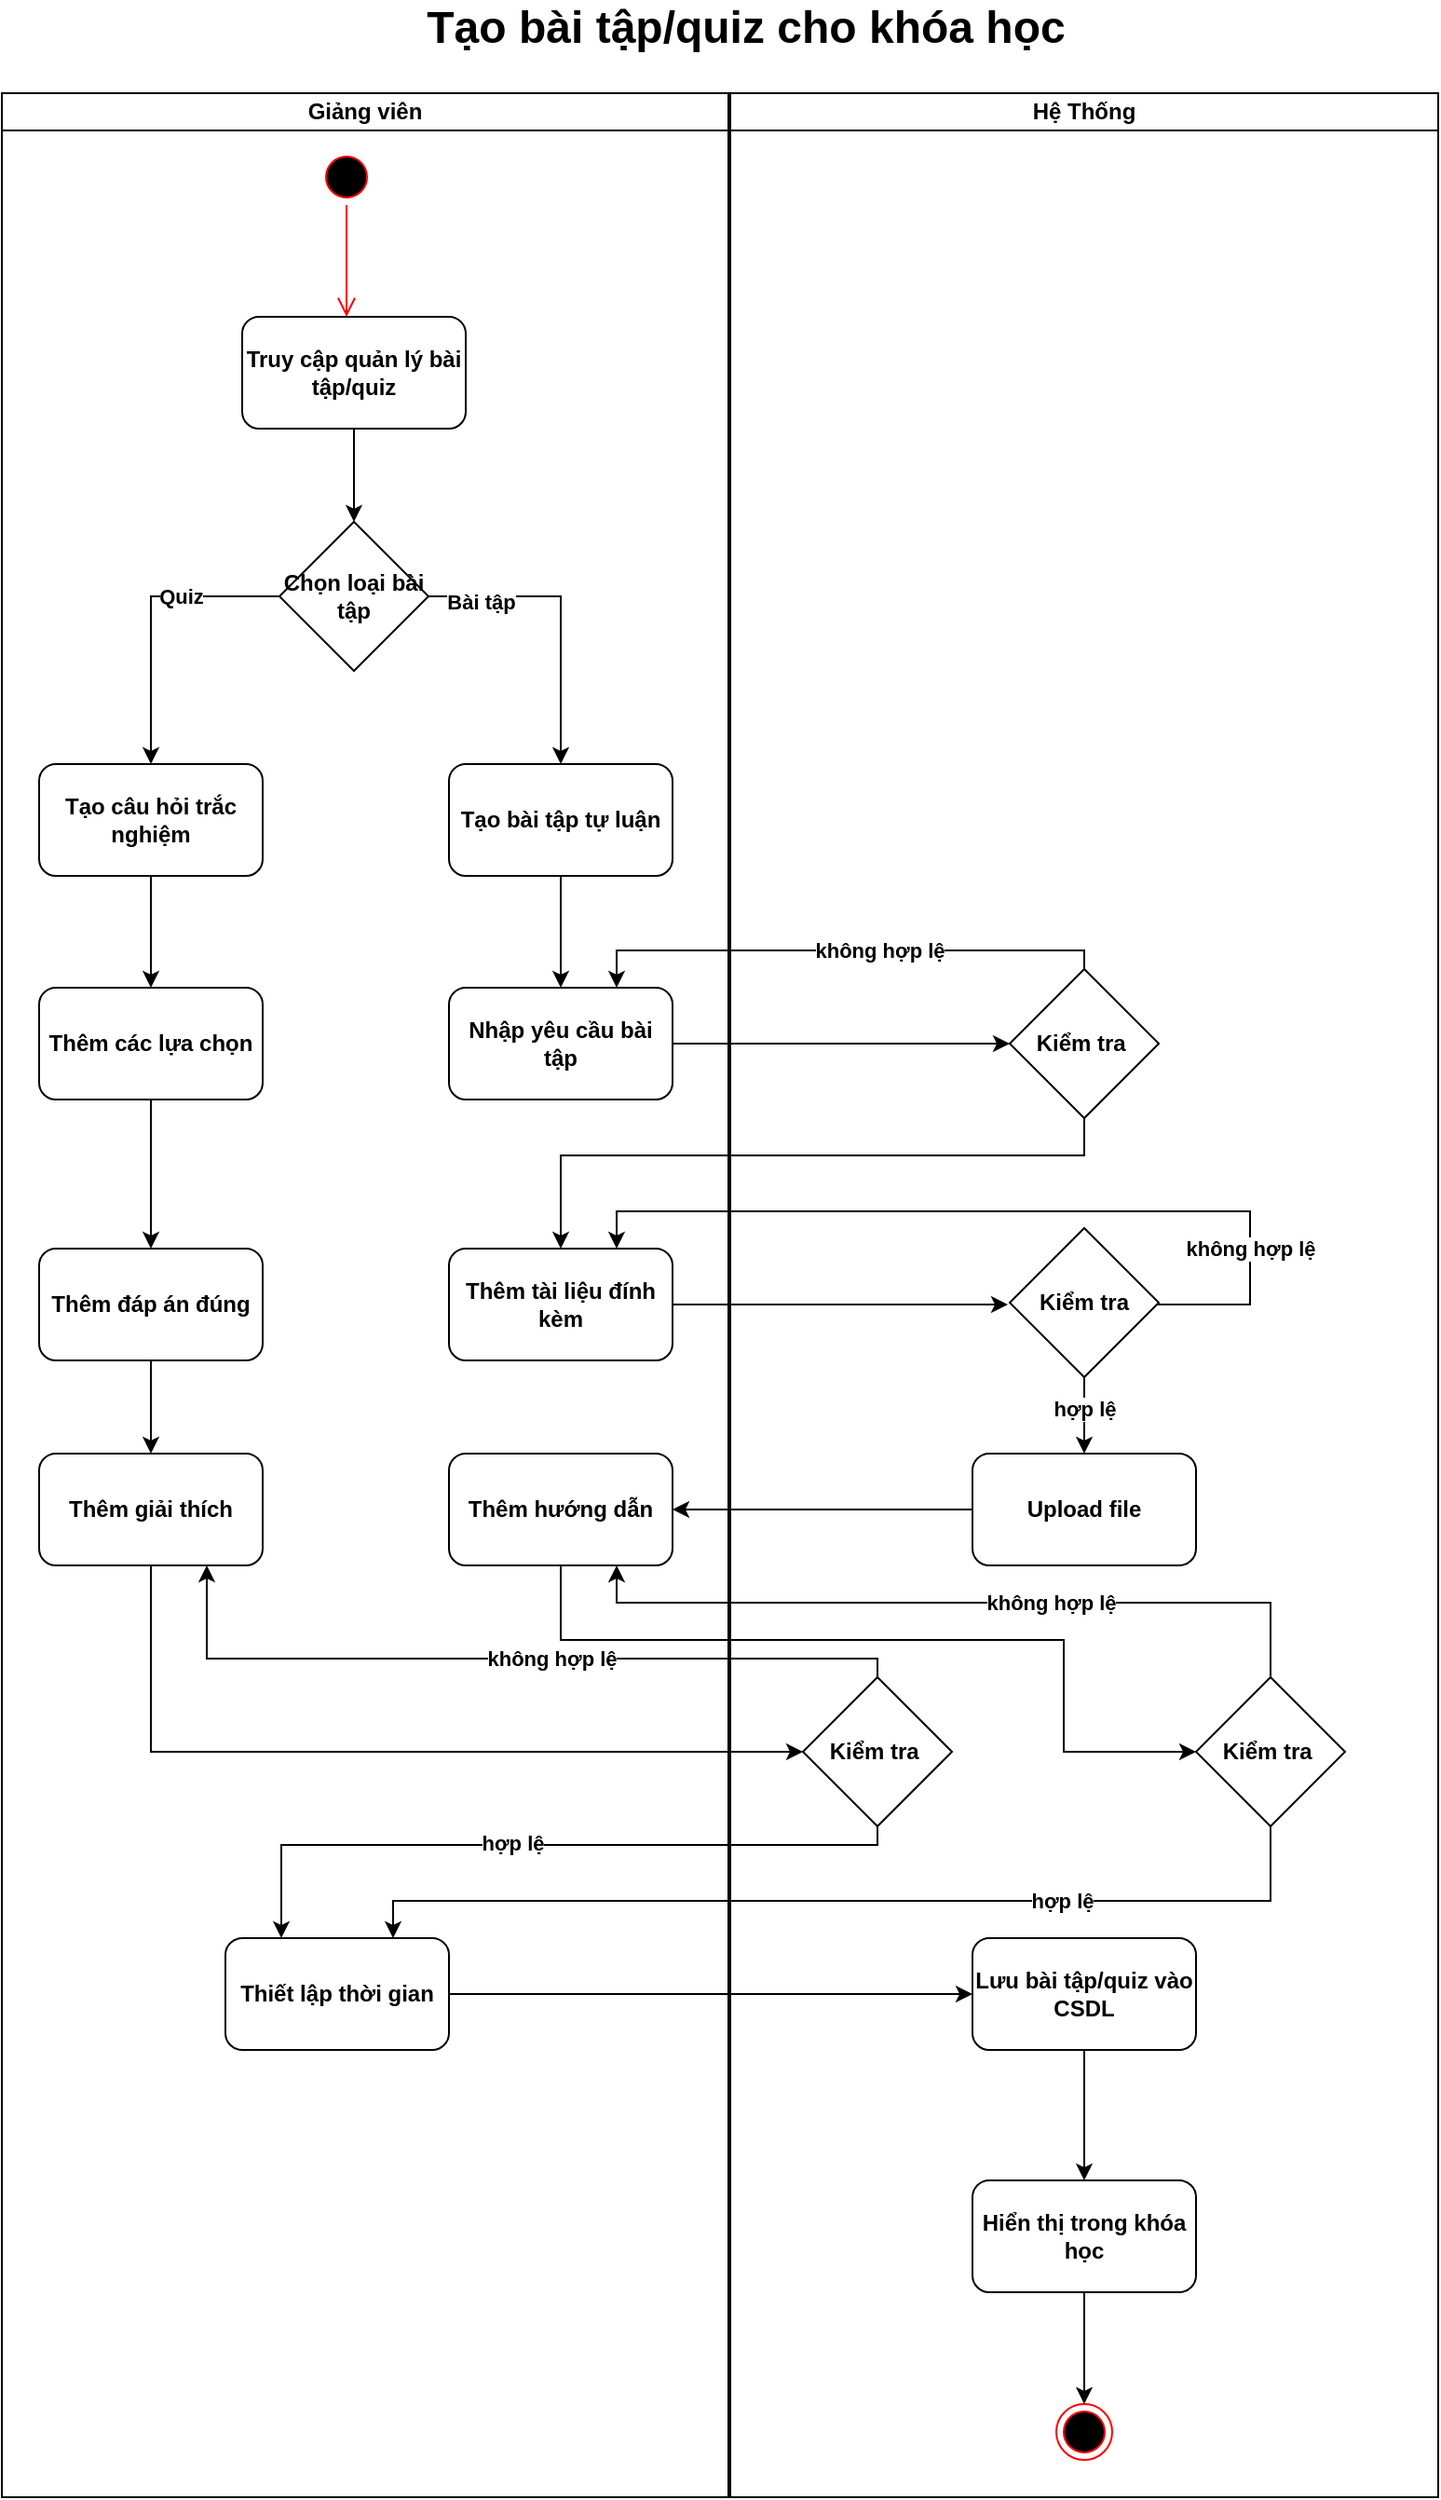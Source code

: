<mxfile version="26.1.0">
  <diagram name="Page-1" id="DlPoKQayUkNDCnxsOmdn">
    <mxGraphModel dx="2037" dy="1079" grid="1" gridSize="10" guides="1" tooltips="1" connect="1" arrows="1" fold="1" page="1" pageScale="1" pageWidth="850" pageHeight="1100" math="0" shadow="0">
      <root>
        <mxCell id="0" />
        <mxCell id="1" parent="0" />
        <mxCell id="UGFMIuL5P9NvXVXn8VAR-1" value="Giảng viên" style="swimlane;startSize=20;whiteSpace=wrap;html=1;fontStyle=1" vertex="1" parent="1">
          <mxGeometry x="60" y="150" width="390" height="1290" as="geometry" />
        </mxCell>
        <mxCell id="UGFMIuL5P9NvXVXn8VAR-2" value="" style="ellipse;html=1;shape=startState;fillColor=#000000;strokeColor=#ff0000;fontStyle=1" vertex="1" parent="UGFMIuL5P9NvXVXn8VAR-1">
          <mxGeometry x="170" y="30" width="30" height="30" as="geometry" />
        </mxCell>
        <mxCell id="UGFMIuL5P9NvXVXn8VAR-3" value="" style="edgeStyle=orthogonalEdgeStyle;html=1;verticalAlign=bottom;endArrow=open;endSize=8;strokeColor=#ff0000;rounded=0;fontStyle=1" edge="1" parent="UGFMIuL5P9NvXVXn8VAR-1" source="UGFMIuL5P9NvXVXn8VAR-2">
          <mxGeometry relative="1" as="geometry">
            <mxPoint x="185" y="120" as="targetPoint" />
          </mxGeometry>
        </mxCell>
        <mxCell id="UGFMIuL5P9NvXVXn8VAR-77" style="edgeStyle=orthogonalEdgeStyle;rounded=0;orthogonalLoop=1;jettySize=auto;html=1;fontStyle=1" edge="1" parent="UGFMIuL5P9NvXVXn8VAR-1" source="UGFMIuL5P9NvXVXn8VAR-73" target="UGFMIuL5P9NvXVXn8VAR-76">
          <mxGeometry relative="1" as="geometry" />
        </mxCell>
        <mxCell id="UGFMIuL5P9NvXVXn8VAR-78" value="Quiz" style="edgeLabel;html=1;align=center;verticalAlign=middle;resizable=0;points=[];fontStyle=1" vertex="1" connectable="0" parent="UGFMIuL5P9NvXVXn8VAR-77">
          <mxGeometry x="-0.324" relative="1" as="geometry">
            <mxPoint as="offset" />
          </mxGeometry>
        </mxCell>
        <mxCell id="UGFMIuL5P9NvXVXn8VAR-80" style="edgeStyle=orthogonalEdgeStyle;rounded=0;orthogonalLoop=1;jettySize=auto;html=1;entryX=0.5;entryY=0;entryDx=0;entryDy=0;fontStyle=1" edge="1" parent="UGFMIuL5P9NvXVXn8VAR-1" source="UGFMIuL5P9NvXVXn8VAR-73" target="UGFMIuL5P9NvXVXn8VAR-79">
          <mxGeometry relative="1" as="geometry">
            <Array as="points">
              <mxPoint x="300" y="270" />
            </Array>
          </mxGeometry>
        </mxCell>
        <mxCell id="UGFMIuL5P9NvXVXn8VAR-81" value="Bài tập" style="edgeLabel;html=1;align=center;verticalAlign=middle;resizable=0;points=[];fontStyle=1" vertex="1" connectable="0" parent="UGFMIuL5P9NvXVXn8VAR-80">
          <mxGeometry x="-0.653" y="-3" relative="1" as="geometry">
            <mxPoint as="offset" />
          </mxGeometry>
        </mxCell>
        <mxCell id="UGFMIuL5P9NvXVXn8VAR-73" value="Chọn loại bài tập" style="rhombus;whiteSpace=wrap;html=1;fontStyle=1" vertex="1" parent="UGFMIuL5P9NvXVXn8VAR-1">
          <mxGeometry x="149" y="230" width="80" height="80" as="geometry" />
        </mxCell>
        <mxCell id="UGFMIuL5P9NvXVXn8VAR-83" style="edgeStyle=orthogonalEdgeStyle;rounded=0;orthogonalLoop=1;jettySize=auto;html=1;entryX=0.5;entryY=0;entryDx=0;entryDy=0;fontStyle=1" edge="1" parent="UGFMIuL5P9NvXVXn8VAR-1" source="UGFMIuL5P9NvXVXn8VAR-76" target="UGFMIuL5P9NvXVXn8VAR-82">
          <mxGeometry relative="1" as="geometry" />
        </mxCell>
        <mxCell id="UGFMIuL5P9NvXVXn8VAR-76" value="Tạo câu hỏi trắc nghiệm" style="rounded=1;whiteSpace=wrap;html=1;fontStyle=1" vertex="1" parent="UGFMIuL5P9NvXVXn8VAR-1">
          <mxGeometry x="20" y="360" width="120" height="60" as="geometry" />
        </mxCell>
        <mxCell id="UGFMIuL5P9NvXVXn8VAR-87" style="edgeStyle=orthogonalEdgeStyle;rounded=0;orthogonalLoop=1;jettySize=auto;html=1;fontStyle=1" edge="1" parent="UGFMIuL5P9NvXVXn8VAR-1" source="UGFMIuL5P9NvXVXn8VAR-79" target="UGFMIuL5P9NvXVXn8VAR-86">
          <mxGeometry relative="1" as="geometry" />
        </mxCell>
        <mxCell id="UGFMIuL5P9NvXVXn8VAR-79" value="Tạo bài tập tự luận" style="rounded=1;whiteSpace=wrap;html=1;fontStyle=1" vertex="1" parent="UGFMIuL5P9NvXVXn8VAR-1">
          <mxGeometry x="240" y="360" width="120" height="60" as="geometry" />
        </mxCell>
        <mxCell id="UGFMIuL5P9NvXVXn8VAR-82" value="Thêm các lựa chọn" style="rounded=1;whiteSpace=wrap;html=1;fontStyle=1" vertex="1" parent="UGFMIuL5P9NvXVXn8VAR-1">
          <mxGeometry x="20" y="480" width="120" height="60" as="geometry" />
        </mxCell>
        <mxCell id="UGFMIuL5P9NvXVXn8VAR-86" value="Nhập yêu cầu bài tập" style="rounded=1;whiteSpace=wrap;html=1;fontStyle=1" vertex="1" parent="UGFMIuL5P9NvXVXn8VAR-1">
          <mxGeometry x="240" y="480" width="120" height="60" as="geometry" />
        </mxCell>
        <mxCell id="UGFMIuL5P9NvXVXn8VAR-93" style="edgeStyle=orthogonalEdgeStyle;rounded=0;orthogonalLoop=1;jettySize=auto;html=1;fontStyle=1" edge="1" parent="UGFMIuL5P9NvXVXn8VAR-1" source="UGFMIuL5P9NvXVXn8VAR-84" target="UGFMIuL5P9NvXVXn8VAR-92">
          <mxGeometry relative="1" as="geometry" />
        </mxCell>
        <mxCell id="UGFMIuL5P9NvXVXn8VAR-84" value="Thêm đáp án đúng" style="rounded=1;whiteSpace=wrap;html=1;fontStyle=1" vertex="1" parent="UGFMIuL5P9NvXVXn8VAR-1">
          <mxGeometry x="20" y="620" width="120" height="60" as="geometry" />
        </mxCell>
        <mxCell id="UGFMIuL5P9NvXVXn8VAR-104" style="edgeStyle=orthogonalEdgeStyle;rounded=0;orthogonalLoop=1;jettySize=auto;html=1;fontStyle=1" edge="1" parent="UGFMIuL5P9NvXVXn8VAR-1" source="UGFMIuL5P9NvXVXn8VAR-88">
          <mxGeometry relative="1" as="geometry">
            <mxPoint x="540" y="650.0" as="targetPoint" />
          </mxGeometry>
        </mxCell>
        <mxCell id="UGFMIuL5P9NvXVXn8VAR-88" value="Thêm tài liệu đính kèm" style="rounded=1;whiteSpace=wrap;html=1;fontStyle=1" vertex="1" parent="UGFMIuL5P9NvXVXn8VAR-1">
          <mxGeometry x="240" y="620" width="120" height="60" as="geometry" />
        </mxCell>
        <mxCell id="UGFMIuL5P9NvXVXn8VAR-92" value="Thêm giải thích" style="rounded=1;whiteSpace=wrap;html=1;fontStyle=1" vertex="1" parent="UGFMIuL5P9NvXVXn8VAR-1">
          <mxGeometry x="20" y="730" width="120" height="60" as="geometry" />
        </mxCell>
        <mxCell id="UGFMIuL5P9NvXVXn8VAR-94" value="Thêm hướng dẫn" style="rounded=1;whiteSpace=wrap;html=1;fontStyle=1" vertex="1" parent="UGFMIuL5P9NvXVXn8VAR-1">
          <mxGeometry x="240" y="730" width="120" height="60" as="geometry" />
        </mxCell>
        <mxCell id="UGFMIuL5P9NvXVXn8VAR-103" style="edgeStyle=orthogonalEdgeStyle;rounded=0;orthogonalLoop=1;jettySize=auto;html=1;fontStyle=1" edge="1" parent="UGFMIuL5P9NvXVXn8VAR-1" source="UGFMIuL5P9NvXVXn8VAR-97" target="UGFMIuL5P9NvXVXn8VAR-102">
          <mxGeometry relative="1" as="geometry" />
        </mxCell>
        <mxCell id="UGFMIuL5P9NvXVXn8VAR-106" value="hợp lệ" style="edgeLabel;html=1;align=center;verticalAlign=middle;resizable=0;points=[];fontStyle=1" vertex="1" connectable="0" parent="UGFMIuL5P9NvXVXn8VAR-103">
          <mxGeometry x="-0.19" relative="1" as="geometry">
            <mxPoint as="offset" />
          </mxGeometry>
        </mxCell>
        <mxCell id="UGFMIuL5P9NvXVXn8VAR-97" value="Kiểm tra" style="rhombus;whiteSpace=wrap;html=1;fontStyle=1" vertex="1" parent="UGFMIuL5P9NvXVXn8VAR-1">
          <mxGeometry x="541" y="609" width="80" height="80" as="geometry" />
        </mxCell>
        <mxCell id="UGFMIuL5P9NvXVXn8VAR-102" value="Upload file" style="rounded=1;whiteSpace=wrap;html=1;fontStyle=1" vertex="1" parent="UGFMIuL5P9NvXVXn8VAR-1">
          <mxGeometry x="521" y="730" width="120" height="60" as="geometry" />
        </mxCell>
        <mxCell id="UGFMIuL5P9NvXVXn8VAR-99" style="edgeStyle=orthogonalEdgeStyle;rounded=0;orthogonalLoop=1;jettySize=auto;html=1;entryX=0.75;entryY=0;entryDx=0;entryDy=0;fontStyle=1" edge="1" parent="UGFMIuL5P9NvXVXn8VAR-1" source="UGFMIuL5P9NvXVXn8VAR-97" target="UGFMIuL5P9NvXVXn8VAR-88">
          <mxGeometry relative="1" as="geometry">
            <Array as="points">
              <mxPoint x="670" y="650" />
              <mxPoint x="670" y="600" />
              <mxPoint x="330" y="600" />
            </Array>
          </mxGeometry>
        </mxCell>
        <mxCell id="UGFMIuL5P9NvXVXn8VAR-101" value="không hợp lệ" style="edgeLabel;html=1;align=center;verticalAlign=middle;resizable=0;points=[];fontStyle=1" vertex="1" connectable="0" parent="UGFMIuL5P9NvXVXn8VAR-99">
          <mxGeometry x="-0.592" relative="1" as="geometry">
            <mxPoint y="14" as="offset" />
          </mxGeometry>
        </mxCell>
        <mxCell id="UGFMIuL5P9NvXVXn8VAR-105" style="edgeStyle=orthogonalEdgeStyle;rounded=0;orthogonalLoop=1;jettySize=auto;html=1;fontStyle=1" edge="1" parent="UGFMIuL5P9NvXVXn8VAR-1" source="UGFMIuL5P9NvXVXn8VAR-102" target="UGFMIuL5P9NvXVXn8VAR-94">
          <mxGeometry relative="1" as="geometry" />
        </mxCell>
        <mxCell id="UGFMIuL5P9NvXVXn8VAR-85" style="edgeStyle=orthogonalEdgeStyle;rounded=0;orthogonalLoop=1;jettySize=auto;html=1;fontStyle=1" edge="1" parent="UGFMIuL5P9NvXVXn8VAR-1" source="UGFMIuL5P9NvXVXn8VAR-82" target="UGFMIuL5P9NvXVXn8VAR-84">
          <mxGeometry relative="1" as="geometry" />
        </mxCell>
        <mxCell id="UGFMIuL5P9NvXVXn8VAR-16" value="Hệ Thống" style="swimlane;startSize=20;whiteSpace=wrap;html=1;fontStyle=1" vertex="1" parent="1">
          <mxGeometry x="451" y="150" width="380" height="1290" as="geometry" />
        </mxCell>
        <mxCell id="UGFMIuL5P9NvXVXn8VAR-114" value="" style="ellipse;html=1;shape=endState;fillColor=#000000;strokeColor=#ff0000;fontStyle=1" vertex="1" parent="UGFMIuL5P9NvXVXn8VAR-16">
          <mxGeometry x="175" y="1240" width="30" height="30" as="geometry" />
        </mxCell>
        <mxCell id="UGFMIuL5P9NvXVXn8VAR-115" value="Kiểm tra&amp;nbsp;" style="rhombus;whiteSpace=wrap;html=1;fontStyle=1" vertex="1" parent="UGFMIuL5P9NvXVXn8VAR-16">
          <mxGeometry x="150" y="470" width="80" height="80" as="geometry" />
        </mxCell>
        <mxCell id="UGFMIuL5P9NvXVXn8VAR-90" value="Thiết lập thời gian" style="rounded=1;whiteSpace=wrap;html=1;fontStyle=1" vertex="1" parent="UGFMIuL5P9NvXVXn8VAR-16">
          <mxGeometry x="-271" y="990" width="120" height="60" as="geometry" />
        </mxCell>
        <mxCell id="UGFMIuL5P9NvXVXn8VAR-113" style="edgeStyle=orthogonalEdgeStyle;rounded=0;orthogonalLoop=1;jettySize=auto;html=1;entryX=0.5;entryY=0;entryDx=0;entryDy=0;fontStyle=1" edge="1" parent="UGFMIuL5P9NvXVXn8VAR-16" source="UGFMIuL5P9NvXVXn8VAR-110" target="UGFMIuL5P9NvXVXn8VAR-112">
          <mxGeometry relative="1" as="geometry" />
        </mxCell>
        <mxCell id="UGFMIuL5P9NvXVXn8VAR-110" value="Lưu bài tập/quiz vào CSDL" style="rounded=1;whiteSpace=wrap;html=1;fontStyle=1" vertex="1" parent="UGFMIuL5P9NvXVXn8VAR-16">
          <mxGeometry x="130" y="990" width="120" height="60" as="geometry" />
        </mxCell>
        <mxCell id="UGFMIuL5P9NvXVXn8VAR-121" style="edgeStyle=orthogonalEdgeStyle;rounded=0;orthogonalLoop=1;jettySize=auto;html=1;entryX=0.5;entryY=0;entryDx=0;entryDy=0;fontStyle=1" edge="1" parent="UGFMIuL5P9NvXVXn8VAR-16" source="UGFMIuL5P9NvXVXn8VAR-112" target="UGFMIuL5P9NvXVXn8VAR-114">
          <mxGeometry relative="1" as="geometry" />
        </mxCell>
        <mxCell id="UGFMIuL5P9NvXVXn8VAR-112" value="Hiển thị trong khóa học" style="rounded=1;whiteSpace=wrap;html=1;fontStyle=1" vertex="1" parent="UGFMIuL5P9NvXVXn8VAR-16">
          <mxGeometry x="130" y="1120" width="120" height="60" as="geometry" />
        </mxCell>
        <mxCell id="UGFMIuL5P9NvXVXn8VAR-111" style="edgeStyle=orthogonalEdgeStyle;rounded=0;orthogonalLoop=1;jettySize=auto;html=1;entryX=0;entryY=0.5;entryDx=0;entryDy=0;fontStyle=1" edge="1" parent="UGFMIuL5P9NvXVXn8VAR-16" source="UGFMIuL5P9NvXVXn8VAR-90" target="UGFMIuL5P9NvXVXn8VAR-110">
          <mxGeometry relative="1" as="geometry" />
        </mxCell>
        <mxCell id="UGFMIuL5P9NvXVXn8VAR-129" style="edgeStyle=orthogonalEdgeStyle;rounded=0;orthogonalLoop=1;jettySize=auto;html=1;fontStyle=1" edge="1" parent="UGFMIuL5P9NvXVXn8VAR-16" source="UGFMIuL5P9NvXVXn8VAR-123" target="UGFMIuL5P9NvXVXn8VAR-90">
          <mxGeometry relative="1" as="geometry">
            <Array as="points">
              <mxPoint x="79" y="940" />
              <mxPoint x="-241" y="940" />
            </Array>
          </mxGeometry>
        </mxCell>
        <mxCell id="UGFMIuL5P9NvXVXn8VAR-130" value="hợp lệ" style="edgeLabel;html=1;align=center;verticalAlign=middle;resizable=0;points=[];fontStyle=1" vertex="1" connectable="0" parent="UGFMIuL5P9NvXVXn8VAR-129">
          <mxGeometry x="0.084" y="-1" relative="1" as="geometry">
            <mxPoint as="offset" />
          </mxGeometry>
        </mxCell>
        <mxCell id="UGFMIuL5P9NvXVXn8VAR-123" value="Kiểm tra&amp;nbsp;" style="rhombus;whiteSpace=wrap;html=1;fontStyle=1" vertex="1" parent="UGFMIuL5P9NvXVXn8VAR-16">
          <mxGeometry x="39" y="850" width="80" height="80" as="geometry" />
        </mxCell>
        <mxCell id="UGFMIuL5P9NvXVXn8VAR-135" style="edgeStyle=orthogonalEdgeStyle;rounded=0;orthogonalLoop=1;jettySize=auto;html=1;entryX=0.75;entryY=0;entryDx=0;entryDy=0;fontStyle=1" edge="1" parent="UGFMIuL5P9NvXVXn8VAR-16" source="UGFMIuL5P9NvXVXn8VAR-131" target="UGFMIuL5P9NvXVXn8VAR-90">
          <mxGeometry relative="1" as="geometry">
            <Array as="points">
              <mxPoint x="290" y="970" />
              <mxPoint x="-181" y="970" />
            </Array>
          </mxGeometry>
        </mxCell>
        <mxCell id="UGFMIuL5P9NvXVXn8VAR-136" value="hợp lệ" style="edgeLabel;html=1;align=center;verticalAlign=middle;resizable=0;points=[];fontStyle=1" vertex="1" connectable="0" parent="UGFMIuL5P9NvXVXn8VAR-135">
          <mxGeometry x="-0.425" relative="1" as="geometry">
            <mxPoint as="offset" />
          </mxGeometry>
        </mxCell>
        <mxCell id="UGFMIuL5P9NvXVXn8VAR-131" value="Kiểm tra&amp;nbsp;" style="rhombus;whiteSpace=wrap;html=1;fontStyle=1" vertex="1" parent="UGFMIuL5P9NvXVXn8VAR-16">
          <mxGeometry x="250" y="850" width="80" height="80" as="geometry" />
        </mxCell>
        <mxCell id="UGFMIuL5P9NvXVXn8VAR-42" value="&lt;span style=&quot;font-size: 24px;&quot;&gt;Tạo bài tập/quiz cho khóa học&lt;/span&gt;" style="text;html=1;align=center;verticalAlign=middle;whiteSpace=wrap;rounded=0;fontStyle=1" vertex="1" parent="1">
          <mxGeometry x="189" y="100" width="541" height="30" as="geometry" />
        </mxCell>
        <mxCell id="UGFMIuL5P9NvXVXn8VAR-74" style="edgeStyle=orthogonalEdgeStyle;rounded=0;orthogonalLoop=1;jettySize=auto;html=1;fontStyle=1" edge="1" parent="1" source="UGFMIuL5P9NvXVXn8VAR-44" target="UGFMIuL5P9NvXVXn8VAR-73">
          <mxGeometry relative="1" as="geometry" />
        </mxCell>
        <mxCell id="UGFMIuL5P9NvXVXn8VAR-44" value="Truy cập quản lý bài tập/quiz" style="rounded=1;whiteSpace=wrap;html=1;fontStyle=1" vertex="1" parent="1">
          <mxGeometry x="189" y="270" width="120" height="60" as="geometry" />
        </mxCell>
        <mxCell id="UGFMIuL5P9NvXVXn8VAR-117" style="edgeStyle=orthogonalEdgeStyle;rounded=0;orthogonalLoop=1;jettySize=auto;html=1;entryX=0;entryY=0.5;entryDx=0;entryDy=0;fontStyle=1" edge="1" parent="1" source="UGFMIuL5P9NvXVXn8VAR-86" target="UGFMIuL5P9NvXVXn8VAR-115">
          <mxGeometry relative="1" as="geometry" />
        </mxCell>
        <mxCell id="UGFMIuL5P9NvXVXn8VAR-118" style="edgeStyle=orthogonalEdgeStyle;rounded=0;orthogonalLoop=1;jettySize=auto;html=1;entryX=0.75;entryY=0;entryDx=0;entryDy=0;fontStyle=1" edge="1" parent="1" source="UGFMIuL5P9NvXVXn8VAR-115" target="UGFMIuL5P9NvXVXn8VAR-86">
          <mxGeometry relative="1" as="geometry">
            <Array as="points">
              <mxPoint x="641" y="610" />
              <mxPoint x="390" y="610" />
            </Array>
          </mxGeometry>
        </mxCell>
        <mxCell id="UGFMIuL5P9NvXVXn8VAR-119" value="không hợp lệ" style="edgeLabel;html=1;align=center;verticalAlign=middle;resizable=0;points=[];fontStyle=1" vertex="1" connectable="0" parent="UGFMIuL5P9NvXVXn8VAR-118">
          <mxGeometry x="-0.147" relative="1" as="geometry">
            <mxPoint as="offset" />
          </mxGeometry>
        </mxCell>
        <mxCell id="UGFMIuL5P9NvXVXn8VAR-120" style="edgeStyle=orthogonalEdgeStyle;rounded=0;orthogonalLoop=1;jettySize=auto;html=1;fontStyle=1" edge="1" parent="1" source="UGFMIuL5P9NvXVXn8VAR-115" target="UGFMIuL5P9NvXVXn8VAR-88">
          <mxGeometry relative="1" as="geometry">
            <Array as="points">
              <mxPoint x="641" y="720" />
              <mxPoint x="360" y="720" />
            </Array>
          </mxGeometry>
        </mxCell>
        <mxCell id="UGFMIuL5P9NvXVXn8VAR-126" style="edgeStyle=orthogonalEdgeStyle;rounded=0;orthogonalLoop=1;jettySize=auto;html=1;entryX=0;entryY=0.5;entryDx=0;entryDy=0;fontStyle=1" edge="1" parent="1" source="UGFMIuL5P9NvXVXn8VAR-92" target="UGFMIuL5P9NvXVXn8VAR-123">
          <mxGeometry relative="1" as="geometry">
            <Array as="points">
              <mxPoint x="140" y="1040" />
            </Array>
          </mxGeometry>
        </mxCell>
        <mxCell id="UGFMIuL5P9NvXVXn8VAR-127" style="edgeStyle=orthogonalEdgeStyle;rounded=0;orthogonalLoop=1;jettySize=auto;html=1;entryX=0.75;entryY=1;entryDx=0;entryDy=0;fontStyle=1" edge="1" parent="1" source="UGFMIuL5P9NvXVXn8VAR-123" target="UGFMIuL5P9NvXVXn8VAR-92">
          <mxGeometry relative="1" as="geometry">
            <Array as="points">
              <mxPoint x="530" y="990" />
              <mxPoint x="170" y="990" />
            </Array>
          </mxGeometry>
        </mxCell>
        <mxCell id="UGFMIuL5P9NvXVXn8VAR-128" value="không hợp lệ" style="edgeLabel;html=1;align=center;verticalAlign=middle;resizable=0;points=[];fontStyle=1" vertex="1" connectable="0" parent="UGFMIuL5P9NvXVXn8VAR-127">
          <mxGeometry x="-0.116" relative="1" as="geometry">
            <mxPoint as="offset" />
          </mxGeometry>
        </mxCell>
        <mxCell id="UGFMIuL5P9NvXVXn8VAR-132" style="edgeStyle=orthogonalEdgeStyle;rounded=0;orthogonalLoop=1;jettySize=auto;html=1;entryX=0;entryY=0.5;entryDx=0;entryDy=0;fontStyle=1" edge="1" parent="1" source="UGFMIuL5P9NvXVXn8VAR-94" target="UGFMIuL5P9NvXVXn8VAR-131">
          <mxGeometry relative="1" as="geometry">
            <Array as="points">
              <mxPoint x="360" y="980" />
              <mxPoint x="630" y="980" />
              <mxPoint x="630" y="1040" />
            </Array>
          </mxGeometry>
        </mxCell>
        <mxCell id="UGFMIuL5P9NvXVXn8VAR-133" style="edgeStyle=orthogonalEdgeStyle;rounded=0;orthogonalLoop=1;jettySize=auto;html=1;entryX=0.75;entryY=1;entryDx=0;entryDy=0;fontStyle=1" edge="1" parent="1" source="UGFMIuL5P9NvXVXn8VAR-131" target="UGFMIuL5P9NvXVXn8VAR-94">
          <mxGeometry relative="1" as="geometry">
            <Array as="points">
              <mxPoint x="741" y="960" />
              <mxPoint x="390" y="960" />
            </Array>
          </mxGeometry>
        </mxCell>
        <mxCell id="UGFMIuL5P9NvXVXn8VAR-134" value="không hợp lệ" style="edgeLabel;html=1;align=center;verticalAlign=middle;resizable=0;points=[];fontStyle=1" vertex="1" connectable="0" parent="UGFMIuL5P9NvXVXn8VAR-133">
          <mxGeometry x="-0.231" relative="1" as="geometry">
            <mxPoint as="offset" />
          </mxGeometry>
        </mxCell>
      </root>
    </mxGraphModel>
  </diagram>
</mxfile>
